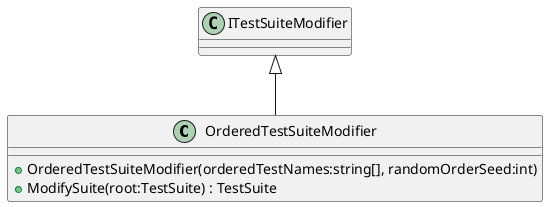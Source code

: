 @startuml
class OrderedTestSuiteModifier {
    + OrderedTestSuiteModifier(orderedTestNames:string[], randomOrderSeed:int)
    + ModifySuite(root:TestSuite) : TestSuite
}
ITestSuiteModifier <|-- OrderedTestSuiteModifier
@enduml

